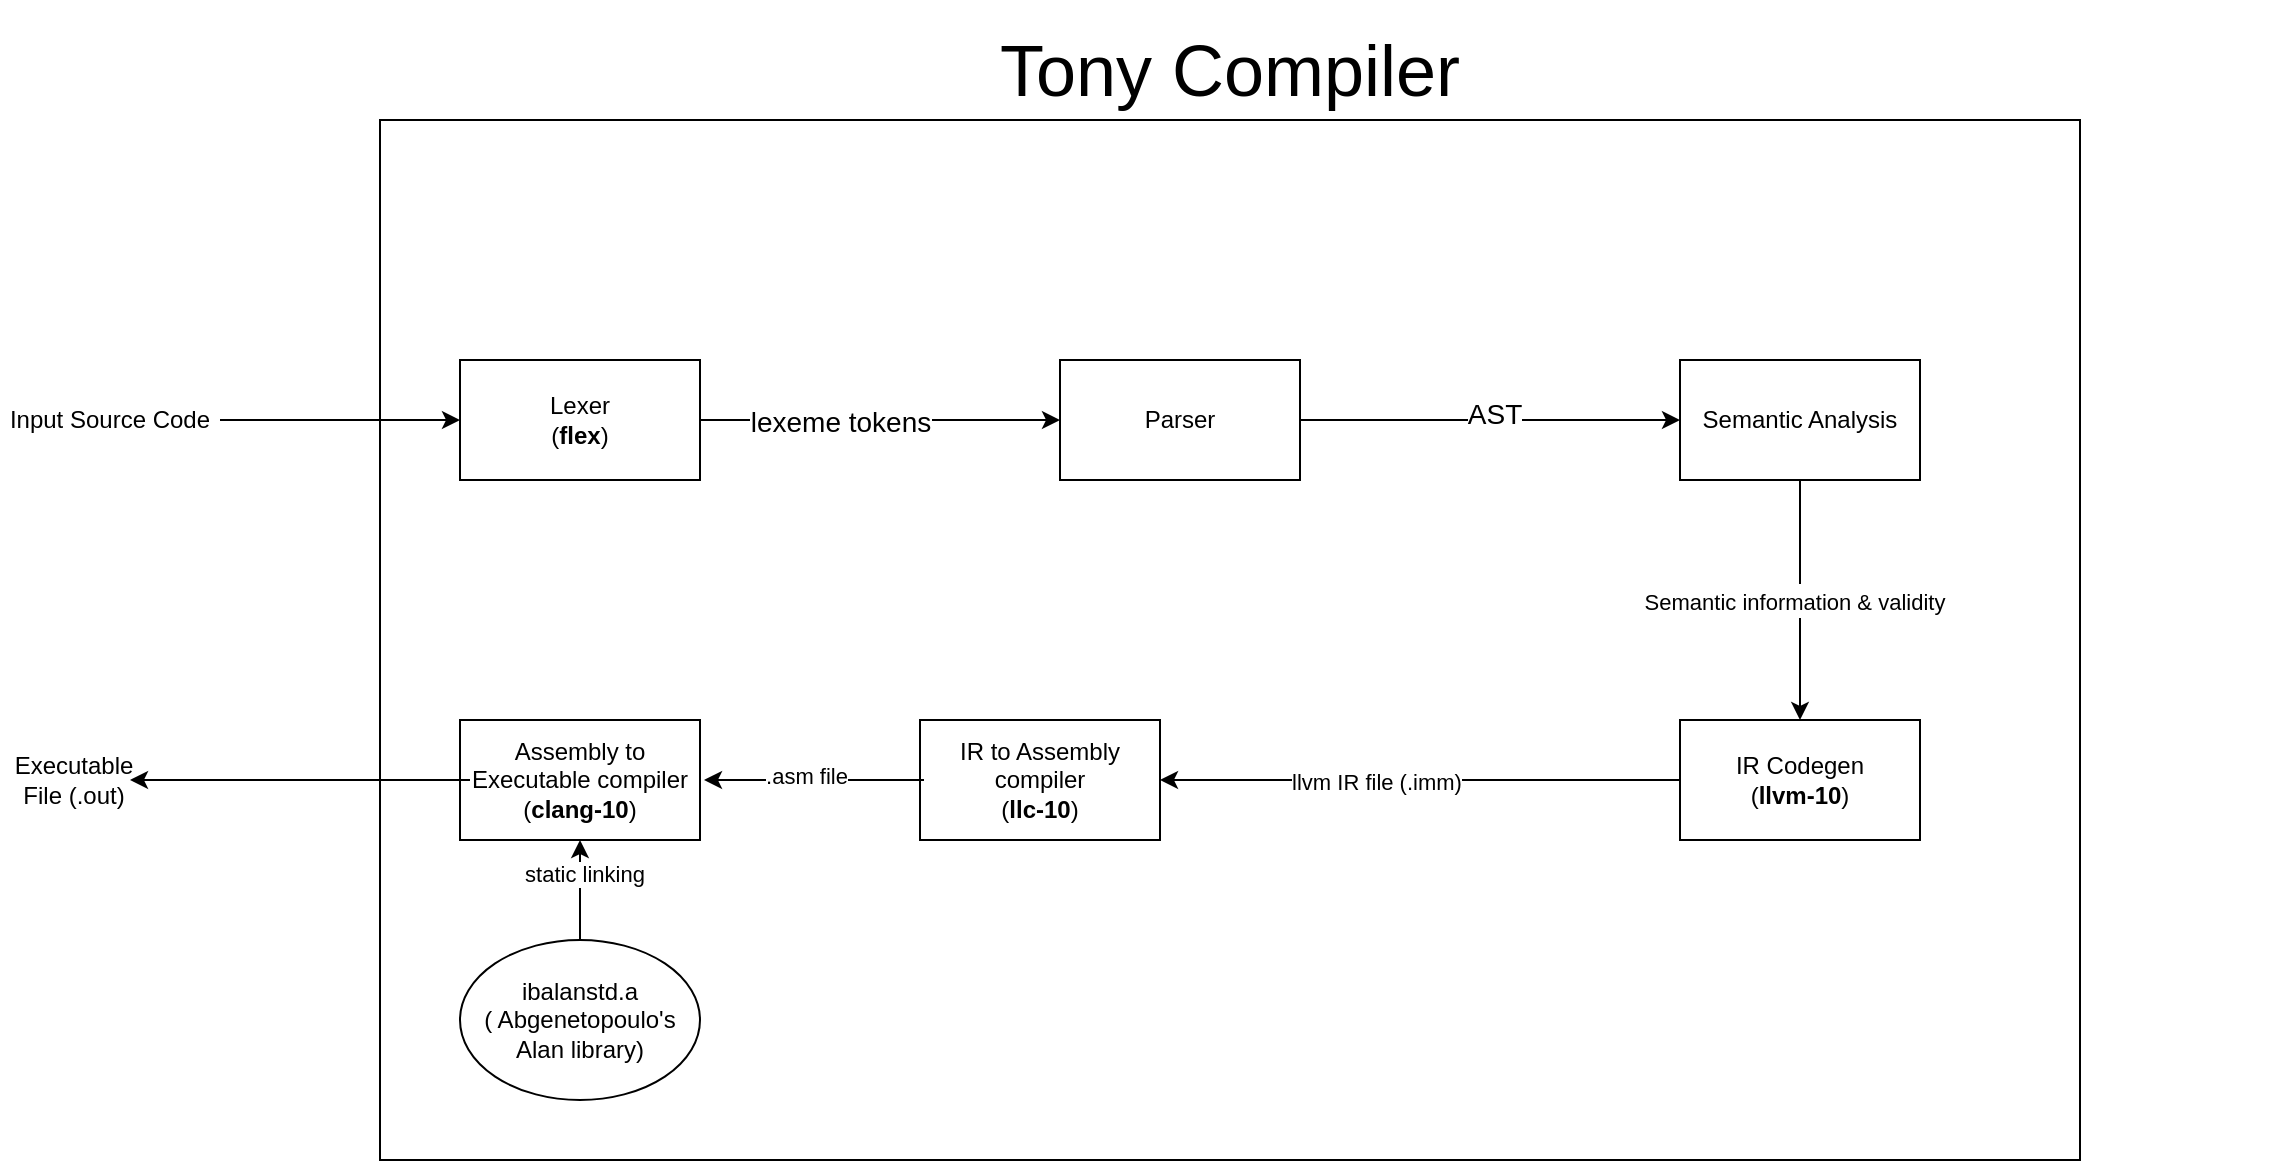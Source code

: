 <mxfile version="14.6.13" type="device"><diagram id="WDtxKTzrFqOhdRmzARB0" name="Page-1"><mxGraphModel dx="1595" dy="825" grid="1" gridSize="10" guides="1" tooltips="1" connect="1" arrows="1" fold="1" page="1" pageScale="1" pageWidth="850" pageHeight="1100" math="0" shadow="0"><root><mxCell id="0"/><mxCell id="1" parent="0"/><mxCell id="WJkeJ2mUeG_46E06kByu-1" value="Input Source Code" style="text;html=1;strokeColor=none;fillColor=none;align=center;verticalAlign=middle;whiteSpace=wrap;rounded=0;" parent="1" vertex="1"><mxGeometry x="50" y="350" width="110" height="40" as="geometry"/></mxCell><mxCell id="WJkeJ2mUeG_46E06kByu-3" value="" style="rounded=0;whiteSpace=wrap;html=1;fillColor=#FFFFFF;" parent="1" vertex="1"><mxGeometry x="240" y="220" width="850" height="520" as="geometry"/></mxCell><mxCell id="WJkeJ2mUeG_46E06kByu-6" value="&lt;font style=&quot;font-size: 36px&quot;&gt;Tony Compiler&lt;/font&gt;" style="text;html=1;strokeColor=none;fillColor=none;align=center;verticalAlign=middle;whiteSpace=wrap;rounded=0;" parent="1" vertex="1"><mxGeometry x="535" y="160" width="260" height="70" as="geometry"/></mxCell><mxCell id="WJkeJ2mUeG_46E06kByu-7" value="Lexer&lt;br&gt;(&lt;b&gt;flex&lt;/b&gt;)" style="rounded=0;whiteSpace=wrap;html=1;fillColor=#FFFFFF;" parent="1" vertex="1"><mxGeometry x="280" y="340" width="120" height="60" as="geometry"/></mxCell><mxCell id="WJkeJ2mUeG_46E06kByu-10" value="Parser" style="rounded=0;whiteSpace=wrap;html=1;fillColor=#FFFFFF;" parent="1" vertex="1"><mxGeometry x="580" y="340" width="120" height="60" as="geometry"/></mxCell><mxCell id="WJkeJ2mUeG_46E06kByu-12" value="&lt;span&gt;Semantic Analysis&lt;/span&gt;" style="rounded=0;whiteSpace=wrap;html=1;fillColor=#FFFFFF;" parent="1" vertex="1"><mxGeometry x="890" y="340" width="120" height="60" as="geometry"/></mxCell><mxCell id="WJkeJ2mUeG_46E06kByu-13" value="IR Codegen&lt;br&gt;(&lt;b&gt;llvm-10&lt;/b&gt;)" style="rounded=0;whiteSpace=wrap;html=1;fillColor=#FFFFFF;" parent="1" vertex="1"><mxGeometry x="890" y="520" width="120" height="60" as="geometry"/></mxCell><mxCell id="WJkeJ2mUeG_46E06kByu-18" value="" style="endArrow=classic;html=1;entryX=0;entryY=0.5;entryDx=0;entryDy=0;" parent="1" source="WJkeJ2mUeG_46E06kByu-7" target="WJkeJ2mUeG_46E06kByu-10" edge="1"><mxGeometry width="50" height="50" relative="1" as="geometry"><mxPoint x="530" y="370" as="sourcePoint"/><mxPoint x="410" y="370" as="targetPoint"/></mxGeometry></mxCell><mxCell id="WJkeJ2mUeG_46E06kByu-19" value="&lt;span style=&quot;font-size: 14px&quot;&gt;lexeme tokens&lt;/span&gt;" style="edgeLabel;html=1;align=center;verticalAlign=middle;resizable=0;points=[];" parent="WJkeJ2mUeG_46E06kByu-18" vertex="1" connectable="0"><mxGeometry x="-0.226" y="-1" relative="1" as="geometry"><mxPoint as="offset"/></mxGeometry></mxCell><mxCell id="WJkeJ2mUeG_46E06kByu-20" value="" style="endArrow=classic;html=1;exitX=1;exitY=0.5;exitDx=0;exitDy=0;" parent="1" source="WJkeJ2mUeG_46E06kByu-10" target="WJkeJ2mUeG_46E06kByu-12" edge="1"><mxGeometry width="50" height="50" relative="1" as="geometry"><mxPoint x="530" y="370" as="sourcePoint"/><mxPoint x="580" y="320" as="targetPoint"/><Array as="points"><mxPoint x="750" y="370"/></Array></mxGeometry></mxCell><mxCell id="WJkeJ2mUeG_46E06kByu-21" value="&lt;font style=&quot;font-size: 14px&quot;&gt;AST&lt;/font&gt;" style="edgeLabel;html=1;align=center;verticalAlign=middle;resizable=0;points=[];" parent="WJkeJ2mUeG_46E06kByu-20" vertex="1" connectable="0"><mxGeometry x="0.021" y="3" relative="1" as="geometry"><mxPoint as="offset"/></mxGeometry></mxCell><mxCell id="WJkeJ2mUeG_46E06kByu-22" value="" style="endArrow=classic;html=1;exitX=0.5;exitY=1;exitDx=0;exitDy=0;" parent="1" source="WJkeJ2mUeG_46E06kByu-12" target="WJkeJ2mUeG_46E06kByu-13" edge="1"><mxGeometry width="50" height="50" relative="1" as="geometry"><mxPoint x="1010" y="370" as="sourcePoint"/><mxPoint x="580" y="310" as="targetPoint"/><Array as="points"><mxPoint x="950" y="470"/></Array></mxGeometry></mxCell><mxCell id="WJkeJ2mUeG_46E06kByu-23" value="&lt;font style=&quot;font-size: 14px&quot;&gt;Text&lt;/font&gt;" style="edgeLabel;html=1;align=center;verticalAlign=middle;resizable=0;points=[];" parent="WJkeJ2mUeG_46E06kByu-22" vertex="1" connectable="0"><mxGeometry y="-1" relative="1" as="geometry"><mxPoint as="offset"/></mxGeometry></mxCell><mxCell id="WJkeJ2mUeG_46E06kByu-25" value="Semantic information &amp;amp; validity" style="edgeLabel;html=1;align=center;verticalAlign=middle;resizable=0;points=[];" parent="WJkeJ2mUeG_46E06kByu-22" vertex="1" connectable="0"><mxGeometry x="0.02" y="-1" relative="1" as="geometry"><mxPoint x="-2" as="offset"/></mxGeometry></mxCell><mxCell id="WJkeJ2mUeG_46E06kByu-27" style="edgeStyle=orthogonalEdgeStyle;rounded=0;orthogonalLoop=1;jettySize=auto;html=1;exitX=0.5;exitY=1;exitDx=0;exitDy=0;" parent="1" edge="1"><mxGeometry relative="1" as="geometry"><mxPoint x="1175" y="500" as="sourcePoint"/><mxPoint x="1175" y="500" as="targetPoint"/></mxGeometry></mxCell><mxCell id="WJkeJ2mUeG_46E06kByu-28" value="IR to Assembly compiler&lt;br&gt;(&lt;b&gt;llc-10&lt;/b&gt;)" style="rounded=0;whiteSpace=wrap;html=1;fillColor=#FFFFFF;" parent="1" vertex="1"><mxGeometry x="510" y="520" width="120" height="60" as="geometry"/></mxCell><mxCell id="WJkeJ2mUeG_46E06kByu-31" value="" style="endArrow=classic;html=1;exitX=0;exitY=0.5;exitDx=0;exitDy=0;" parent="1" source="WJkeJ2mUeG_46E06kByu-13" edge="1"><mxGeometry width="50" height="50" relative="1" as="geometry"><mxPoint x="1378.96" y="401.98" as="sourcePoint"/><mxPoint x="630" y="550" as="targetPoint"/><Array as="points"><mxPoint x="760" y="550"/></Array></mxGeometry></mxCell><mxCell id="WJkeJ2mUeG_46E06kByu-32" value="llvm IR file (.imm)" style="edgeLabel;html=1;align=center;verticalAlign=middle;resizable=0;points=[];" parent="WJkeJ2mUeG_46E06kByu-31" vertex="1" connectable="0"><mxGeometry x="0.158" y="1" relative="1" as="geometry"><mxPoint x="-2" as="offset"/></mxGeometry></mxCell><mxCell id="WJkeJ2mUeG_46E06kByu-34" value="&lt;span&gt;ibalanstd.a&lt;/span&gt;&lt;br&gt;&lt;span&gt;( Abgenetopoulo's Alan library)&lt;/span&gt;" style="ellipse;whiteSpace=wrap;html=1;fillColor=#FFFFFF;" parent="1" vertex="1"><mxGeometry x="280" y="630" width="120" height="80" as="geometry"/></mxCell><mxCell id="WJkeJ2mUeG_46E06kByu-35" value="Assembly to Executable compiler&lt;br&gt;(&lt;b&gt;clang-10&lt;/b&gt;)" style="rounded=0;whiteSpace=wrap;html=1;fillColor=#FFFFFF;" parent="1" vertex="1"><mxGeometry x="280" y="520" width="120" height="60" as="geometry"/></mxCell><mxCell id="WJkeJ2mUeG_46E06kByu-36" value="" style="endArrow=classic;html=1;entryX=0.5;entryY=1;entryDx=0;entryDy=0;" parent="1" source="WJkeJ2mUeG_46E06kByu-34" target="WJkeJ2mUeG_46E06kByu-35" edge="1"><mxGeometry width="50" height="50" relative="1" as="geometry"><mxPoint x="1180" y="580" as="sourcePoint"/><mxPoint x="890" y="310" as="targetPoint"/></mxGeometry></mxCell><mxCell id="WJkeJ2mUeG_46E06kByu-37" value="static linking" style="edgeLabel;html=1;align=center;verticalAlign=middle;resizable=0;points=[];" parent="WJkeJ2mUeG_46E06kByu-36" vertex="1" connectable="0"><mxGeometry x="0.311" y="-2" relative="1" as="geometry"><mxPoint as="offset"/></mxGeometry></mxCell><mxCell id="WJkeJ2mUeG_46E06kByu-38" value="" style="endArrow=classic;html=1;exitX=0;exitY=0.5;exitDx=0;exitDy=0;entryX=1;entryY=0.5;entryDx=0;entryDy=0;" parent="1" edge="1"><mxGeometry width="50" height="50" relative="1" as="geometry"><mxPoint x="285" y="550" as="sourcePoint"/><mxPoint x="115" y="550" as="targetPoint"/></mxGeometry></mxCell><mxCell id="WJkeJ2mUeG_46E06kByu-39" value="Executable File (.out)" style="text;html=1;strokeColor=none;fillColor=none;align=center;verticalAlign=middle;whiteSpace=wrap;rounded=0;" parent="1" vertex="1"><mxGeometry x="67" y="540" width="40" height="20" as="geometry"/></mxCell><mxCell id="WJkeJ2mUeG_46E06kByu-40" value="" style="endArrow=classic;html=1;exitX=0;exitY=0.5;exitDx=0;exitDy=0;entryX=1;entryY=0.5;entryDx=0;entryDy=0;" parent="1" edge="1"><mxGeometry width="50" height="50" relative="1" as="geometry"><mxPoint x="512" y="550" as="sourcePoint"/><mxPoint x="402" y="550" as="targetPoint"/><Array as="points"><mxPoint x="482" y="550"/></Array></mxGeometry></mxCell><mxCell id="WJkeJ2mUeG_46E06kByu-41" value=".asm file" style="edgeLabel;html=1;align=center;verticalAlign=middle;resizable=0;points=[];" parent="WJkeJ2mUeG_46E06kByu-40" vertex="1" connectable="0"><mxGeometry x="0.425" y="-2" relative="1" as="geometry"><mxPoint x="19" as="offset"/></mxGeometry></mxCell><mxCell id="ibImTdoFV40qt_1SBmC9-1" value="" style="endArrow=classic;html=1;entryX=0;entryY=0.5;entryDx=0;entryDy=0;" edge="1" parent="1" source="WJkeJ2mUeG_46E06kByu-1" target="WJkeJ2mUeG_46E06kByu-7"><mxGeometry width="50" height="50" relative="1" as="geometry"><mxPoint x="770" y="460" as="sourcePoint"/><mxPoint x="820" y="410" as="targetPoint"/></mxGeometry></mxCell></root></mxGraphModel></diagram></mxfile>